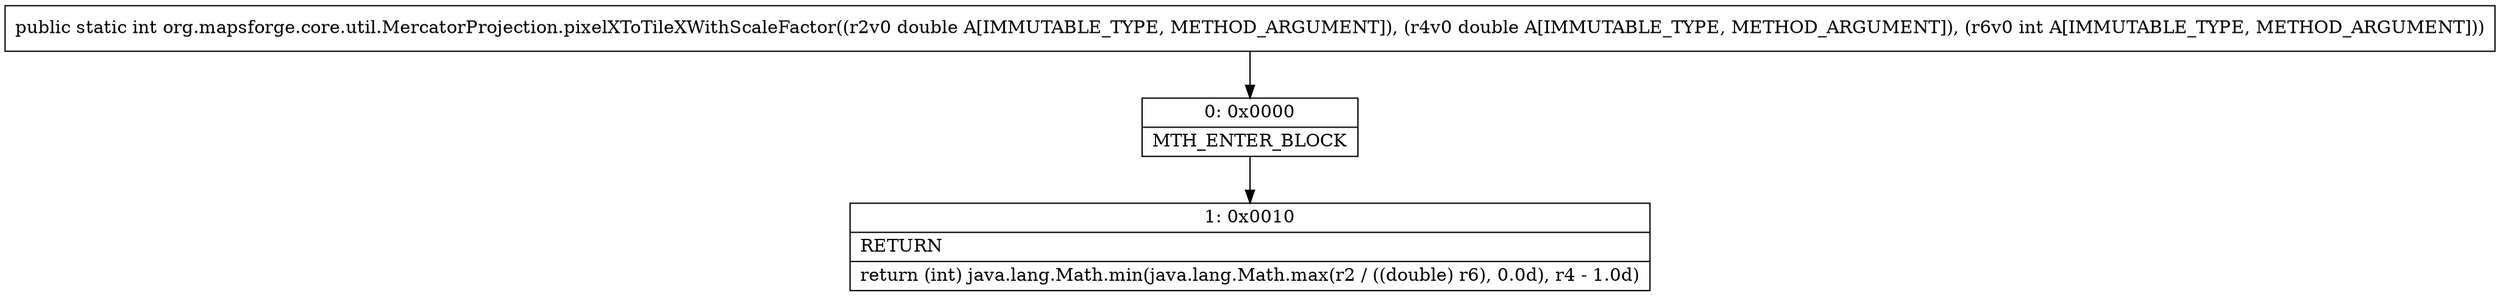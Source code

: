 digraph "CFG fororg.mapsforge.core.util.MercatorProjection.pixelXToTileXWithScaleFactor(DDI)I" {
Node_0 [shape=record,label="{0\:\ 0x0000|MTH_ENTER_BLOCK\l}"];
Node_1 [shape=record,label="{1\:\ 0x0010|RETURN\l|return (int) java.lang.Math.min(java.lang.Math.max(r2 \/ ((double) r6), 0.0d), r4 \- 1.0d)\l}"];
MethodNode[shape=record,label="{public static int org.mapsforge.core.util.MercatorProjection.pixelXToTileXWithScaleFactor((r2v0 double A[IMMUTABLE_TYPE, METHOD_ARGUMENT]), (r4v0 double A[IMMUTABLE_TYPE, METHOD_ARGUMENT]), (r6v0 int A[IMMUTABLE_TYPE, METHOD_ARGUMENT])) }"];
MethodNode -> Node_0;
Node_0 -> Node_1;
}

